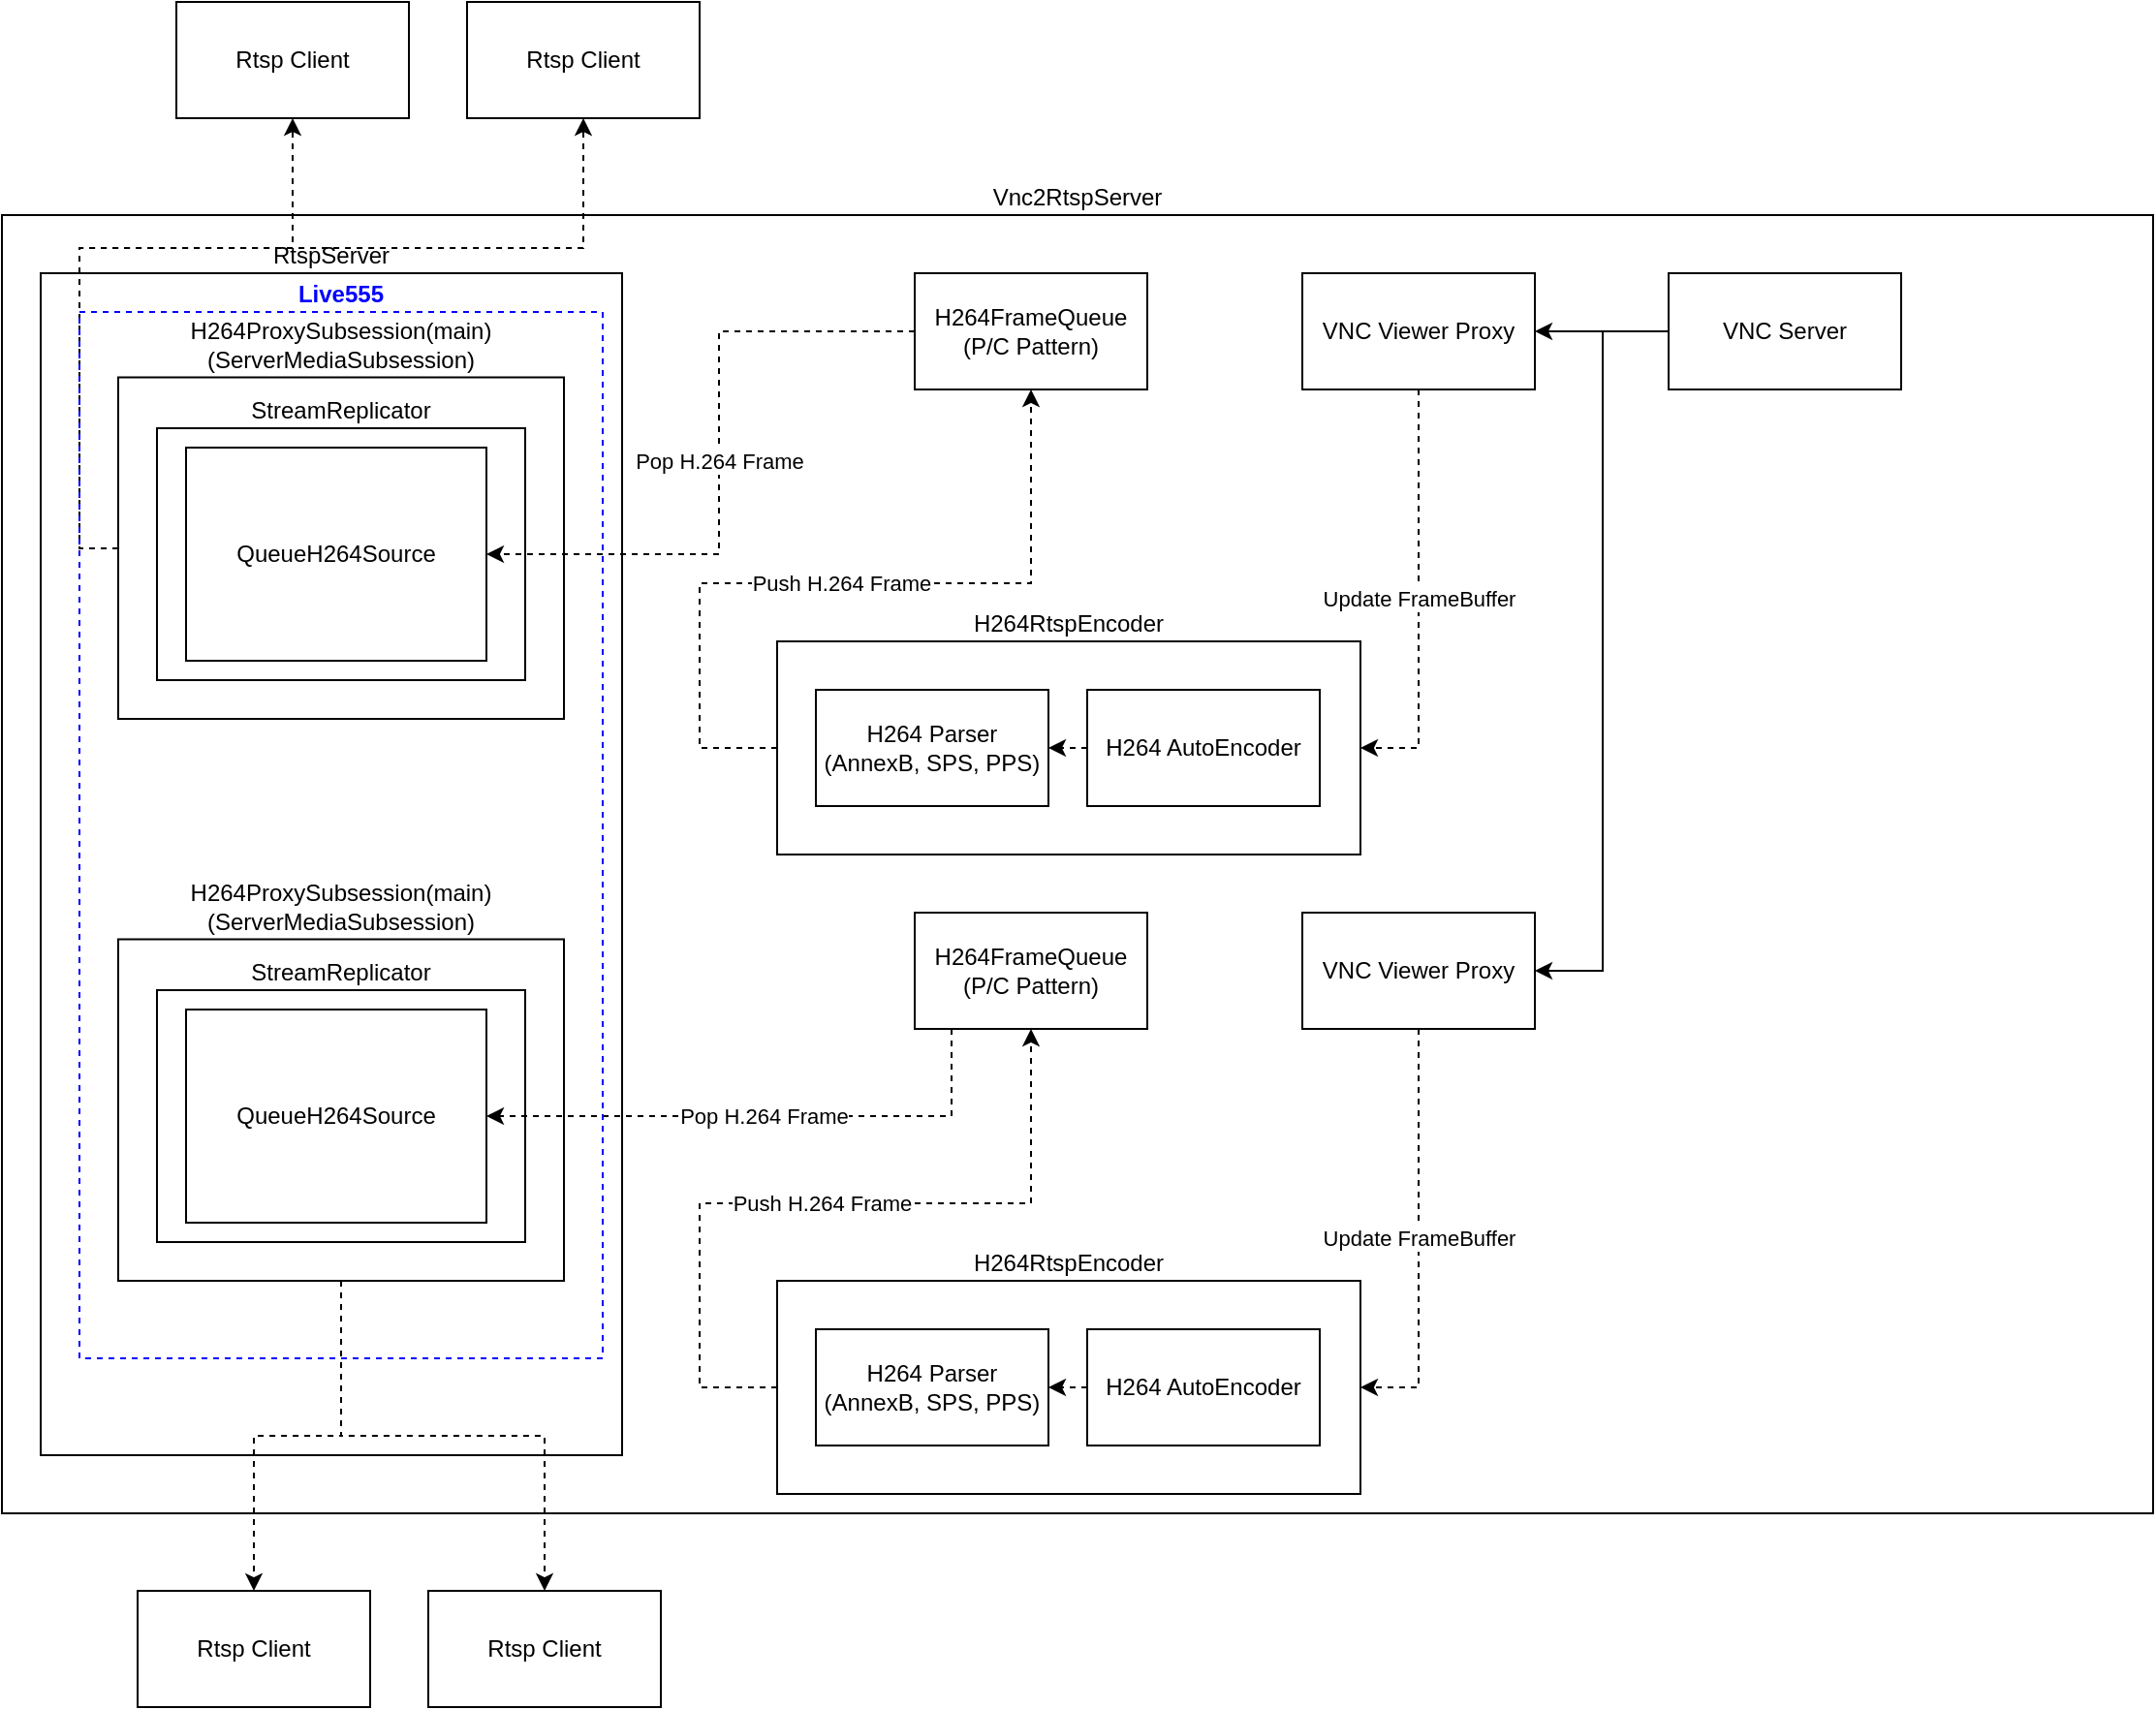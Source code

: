 <mxfile version="28.1.0">
  <diagram name="페이지-1" id="n1wwaXoTv8X_fJlXBjik">
    <mxGraphModel dx="1412" dy="771" grid="1" gridSize="10" guides="1" tooltips="1" connect="1" arrows="1" fold="1" page="1" pageScale="1" pageWidth="827" pageHeight="1169" math="0" shadow="0">
      <root>
        <mxCell id="0" />
        <mxCell id="1" parent="0" />
        <mxCell id="Dtxo02y-Q6GTN7Kiz66H-6" value="Vnc2RtspServer" style="rounded=0;whiteSpace=wrap;html=1;labelPosition=center;verticalLabelPosition=top;align=center;verticalAlign=bottom;" vertex="1" parent="1">
          <mxGeometry y="330" width="1110" height="670" as="geometry" />
        </mxCell>
        <mxCell id="Dtxo02y-Q6GTN7Kiz66H-2" value="RtspServer" style="rounded=0;whiteSpace=wrap;html=1;labelPosition=center;verticalLabelPosition=top;align=center;verticalAlign=bottom;" vertex="1" parent="1">
          <mxGeometry x="20" y="360" width="300" height="610" as="geometry" />
        </mxCell>
        <mxCell id="Dtxo02y-Q6GTN7Kiz66H-3" value="H264FrameQueue&lt;br&gt;(P/C Pattern)" style="rounded=0;whiteSpace=wrap;html=1;" vertex="1" parent="1">
          <mxGeometry x="471" y="360" width="120" height="60" as="geometry" />
        </mxCell>
        <mxCell id="Dtxo02y-Q6GTN7Kiz66H-16" style="edgeStyle=orthogonalEdgeStyle;rounded=0;orthogonalLoop=1;jettySize=auto;html=1;entryX=1;entryY=0.5;entryDx=0;entryDy=0;" edge="1" parent="1" source="Dtxo02y-Q6GTN7Kiz66H-4" target="Dtxo02y-Q6GTN7Kiz66H-5">
          <mxGeometry relative="1" as="geometry" />
        </mxCell>
        <mxCell id="Dtxo02y-Q6GTN7Kiz66H-36" style="edgeStyle=orthogonalEdgeStyle;rounded=0;orthogonalLoop=1;jettySize=auto;html=1;entryX=1;entryY=0.5;entryDx=0;entryDy=0;" edge="1" parent="1" source="Dtxo02y-Q6GTN7Kiz66H-4" target="Dtxo02y-Q6GTN7Kiz66H-30">
          <mxGeometry relative="1" as="geometry">
            <Array as="points">
              <mxPoint x="826" y="390" />
              <mxPoint x="826" y="720" />
            </Array>
          </mxGeometry>
        </mxCell>
        <mxCell id="Dtxo02y-Q6GTN7Kiz66H-4" value="VNC Server" style="rounded=0;whiteSpace=wrap;html=1;" vertex="1" parent="1">
          <mxGeometry x="860" y="360" width="120" height="60" as="geometry" />
        </mxCell>
        <mxCell id="Dtxo02y-Q6GTN7Kiz66H-10" value="Update FrameBuffer" style="edgeStyle=orthogonalEdgeStyle;rounded=0;orthogonalLoop=1;jettySize=auto;html=1;entryX=1;entryY=0.5;entryDx=0;entryDy=0;dashed=1;" edge="1" parent="1" source="Dtxo02y-Q6GTN7Kiz66H-5" target="Dtxo02y-Q6GTN7Kiz66H-7">
          <mxGeometry relative="1" as="geometry" />
        </mxCell>
        <mxCell id="Dtxo02y-Q6GTN7Kiz66H-5" value="VNC Viewer Proxy" style="rounded=0;whiteSpace=wrap;html=1;" vertex="1" parent="1">
          <mxGeometry x="671" y="360" width="120" height="60" as="geometry" />
        </mxCell>
        <mxCell id="Dtxo02y-Q6GTN7Kiz66H-12" value="Push H.264 Frame" style="edgeStyle=orthogonalEdgeStyle;rounded=0;orthogonalLoop=1;jettySize=auto;html=1;entryX=0.5;entryY=1;entryDx=0;entryDy=0;dashed=1;" edge="1" parent="1" source="Dtxo02y-Q6GTN7Kiz66H-7" target="Dtxo02y-Q6GTN7Kiz66H-3">
          <mxGeometry relative="1" as="geometry">
            <Array as="points">
              <mxPoint x="360" y="605" />
              <mxPoint x="360" y="520" />
              <mxPoint x="531" y="520" />
            </Array>
          </mxGeometry>
        </mxCell>
        <mxCell id="Dtxo02y-Q6GTN7Kiz66H-7" value="H264RtspEncoder" style="rounded=0;whiteSpace=wrap;html=1;align=center;labelPosition=center;verticalLabelPosition=top;verticalAlign=bottom;" vertex="1" parent="1">
          <mxGeometry x="400" y="550" width="301" height="110" as="geometry" />
        </mxCell>
        <mxCell id="Dtxo02y-Q6GTN7Kiz66H-8" value="H264 AutoEncoder" style="rounded=0;whiteSpace=wrap;html=1;" vertex="1" parent="1">
          <mxGeometry x="560" y="575" width="120" height="60" as="geometry" />
        </mxCell>
        <mxCell id="Dtxo02y-Q6GTN7Kiz66H-9" value="H264 Parser&lt;br&gt;(AnnexB, SPS, PPS)" style="rounded=0;whiteSpace=wrap;html=1;" vertex="1" parent="1">
          <mxGeometry x="420" y="575" width="120" height="60" as="geometry" />
        </mxCell>
        <mxCell id="Dtxo02y-Q6GTN7Kiz66H-14" value="" style="endArrow=classic;html=1;rounded=0;exitX=0;exitY=0.5;exitDx=0;exitDy=0;entryX=1;entryY=0.5;entryDx=0;entryDy=0;endFill=1;dashed=1;" edge="1" parent="1" source="Dtxo02y-Q6GTN7Kiz66H-8" target="Dtxo02y-Q6GTN7Kiz66H-9">
          <mxGeometry width="50" height="50" relative="1" as="geometry">
            <mxPoint x="280" y="520" as="sourcePoint" />
            <mxPoint x="330" y="470" as="targetPoint" />
          </mxGeometry>
        </mxCell>
        <mxCell id="Dtxo02y-Q6GTN7Kiz66H-15" value="Rtsp Client" style="rounded=0;whiteSpace=wrap;html=1;" vertex="1" parent="1">
          <mxGeometry x="90" y="220" width="120" height="60" as="geometry" />
        </mxCell>
        <mxCell id="Dtxo02y-Q6GTN7Kiz66H-17" value="Rtsp Client" style="rounded=0;whiteSpace=wrap;html=1;" vertex="1" parent="1">
          <mxGeometry x="240" y="220" width="120" height="60" as="geometry" />
        </mxCell>
        <mxCell id="Dtxo02y-Q6GTN7Kiz66H-37" style="edgeStyle=orthogonalEdgeStyle;rounded=0;orthogonalLoop=1;jettySize=auto;html=1;entryX=0.5;entryY=1;entryDx=0;entryDy=0;dashed=1;" edge="1" parent="1" source="Dtxo02y-Q6GTN7Kiz66H-18" target="Dtxo02y-Q6GTN7Kiz66H-15">
          <mxGeometry relative="1" as="geometry">
            <Array as="points">
              <mxPoint x="40" y="502" />
              <mxPoint x="40" y="347" />
              <mxPoint x="150" y="347" />
            </Array>
          </mxGeometry>
        </mxCell>
        <mxCell id="Dtxo02y-Q6GTN7Kiz66H-38" style="edgeStyle=orthogonalEdgeStyle;rounded=0;orthogonalLoop=1;jettySize=auto;html=1;entryX=0.5;entryY=1;entryDx=0;entryDy=0;dashed=1;" edge="1" parent="1" source="Dtxo02y-Q6GTN7Kiz66H-18" target="Dtxo02y-Q6GTN7Kiz66H-17">
          <mxGeometry relative="1" as="geometry">
            <Array as="points">
              <mxPoint x="40" y="502" />
              <mxPoint x="40" y="347" />
              <mxPoint x="300" y="347" />
            </Array>
          </mxGeometry>
        </mxCell>
        <mxCell id="Dtxo02y-Q6GTN7Kiz66H-18" value="H264ProxySubsession(main)&lt;br&gt;(ServerMediaSubsession)" style="rounded=0;whiteSpace=wrap;html=1;labelPosition=center;verticalLabelPosition=top;align=center;verticalAlign=bottom;" vertex="1" parent="1">
          <mxGeometry x="60" y="413.75" width="230" height="176.25" as="geometry" />
        </mxCell>
        <mxCell id="Dtxo02y-Q6GTN7Kiz66H-24" value="StreamReplicator" style="rounded=0;whiteSpace=wrap;html=1;labelPosition=center;verticalLabelPosition=top;align=center;verticalAlign=bottom;" vertex="1" parent="1">
          <mxGeometry x="80" y="440" width="190" height="130" as="geometry" />
        </mxCell>
        <mxCell id="Dtxo02y-Q6GTN7Kiz66H-26" value="H264FrameQueue&lt;br&gt;(P/C Pattern)" style="rounded=0;whiteSpace=wrap;html=1;" vertex="1" parent="1">
          <mxGeometry x="471" y="690" width="120" height="60" as="geometry" />
        </mxCell>
        <mxCell id="Dtxo02y-Q6GTN7Kiz66H-29" value="Update FrameBuffer" style="edgeStyle=orthogonalEdgeStyle;rounded=0;orthogonalLoop=1;jettySize=auto;html=1;entryX=1;entryY=0.5;entryDx=0;entryDy=0;dashed=1;" edge="1" parent="1" source="Dtxo02y-Q6GTN7Kiz66H-30" target="Dtxo02y-Q6GTN7Kiz66H-32">
          <mxGeometry relative="1" as="geometry" />
        </mxCell>
        <mxCell id="Dtxo02y-Q6GTN7Kiz66H-30" value="VNC Viewer Proxy" style="rounded=0;whiteSpace=wrap;html=1;" vertex="1" parent="1">
          <mxGeometry x="671" y="690" width="120" height="60" as="geometry" />
        </mxCell>
        <mxCell id="Dtxo02y-Q6GTN7Kiz66H-31" value="Push H.264 Frame" style="edgeStyle=orthogonalEdgeStyle;rounded=0;orthogonalLoop=1;jettySize=auto;html=1;entryX=0.5;entryY=1;entryDx=0;entryDy=0;dashed=1;" edge="1" parent="1" source="Dtxo02y-Q6GTN7Kiz66H-32" target="Dtxo02y-Q6GTN7Kiz66H-26">
          <mxGeometry relative="1" as="geometry">
            <Array as="points">
              <mxPoint x="360" y="935" />
              <mxPoint x="360" y="840" />
              <mxPoint x="531" y="840" />
            </Array>
          </mxGeometry>
        </mxCell>
        <mxCell id="Dtxo02y-Q6GTN7Kiz66H-32" value="H264RtspEncoder" style="rounded=0;whiteSpace=wrap;html=1;align=center;labelPosition=center;verticalLabelPosition=top;verticalAlign=bottom;" vertex="1" parent="1">
          <mxGeometry x="400" y="880" width="301" height="110" as="geometry" />
        </mxCell>
        <mxCell id="Dtxo02y-Q6GTN7Kiz66H-33" value="H264 AutoEncoder" style="rounded=0;whiteSpace=wrap;html=1;" vertex="1" parent="1">
          <mxGeometry x="560" y="905" width="120" height="60" as="geometry" />
        </mxCell>
        <mxCell id="Dtxo02y-Q6GTN7Kiz66H-34" value="H264 Parser&lt;br&gt;(AnnexB, SPS, PPS)" style="rounded=0;whiteSpace=wrap;html=1;" vertex="1" parent="1">
          <mxGeometry x="420" y="905" width="120" height="60" as="geometry" />
        </mxCell>
        <mxCell id="Dtxo02y-Q6GTN7Kiz66H-35" value="" style="endArrow=classic;html=1;rounded=0;exitX=0;exitY=0.5;exitDx=0;exitDy=0;entryX=1;entryY=0.5;entryDx=0;entryDy=0;endFill=1;dashed=1;" edge="1" parent="1" source="Dtxo02y-Q6GTN7Kiz66H-33" target="Dtxo02y-Q6GTN7Kiz66H-34">
          <mxGeometry width="50" height="50" relative="1" as="geometry">
            <mxPoint x="280" y="850" as="sourcePoint" />
            <mxPoint x="330" y="800" as="targetPoint" />
          </mxGeometry>
        </mxCell>
        <mxCell id="Dtxo02y-Q6GTN7Kiz66H-19" value="QueueH264Source" style="rounded=0;whiteSpace=wrap;html=1;" vertex="1" parent="1">
          <mxGeometry x="95" y="450" width="155" height="110" as="geometry" />
        </mxCell>
        <mxCell id="Dtxo02y-Q6GTN7Kiz66H-20" value="Pop&lt;span style=&quot;background-color: light-dark(#ffffff, var(--ge-dark-color, #121212)); color: light-dark(rgb(0, 0, 0), rgb(255, 255, 255));&quot;&gt;&amp;nbsp;H.264 Frame&lt;/span&gt;" style="edgeStyle=orthogonalEdgeStyle;rounded=0;orthogonalLoop=1;jettySize=auto;html=1;entryX=1;entryY=0.5;entryDx=0;entryDy=0;dashed=1;" edge="1" parent="1" source="Dtxo02y-Q6GTN7Kiz66H-3" target="Dtxo02y-Q6GTN7Kiz66H-19">
          <mxGeometry relative="1" as="geometry">
            <Array as="points">
              <mxPoint x="370" y="390" />
              <mxPoint x="370" y="505" />
            </Array>
          </mxGeometry>
        </mxCell>
        <mxCell id="Dtxo02y-Q6GTN7Kiz66H-44" style="edgeStyle=orthogonalEdgeStyle;rounded=0;orthogonalLoop=1;jettySize=auto;html=1;entryX=0.5;entryY=0;entryDx=0;entryDy=0;dashed=1;" edge="1" parent="1" source="Dtxo02y-Q6GTN7Kiz66H-39" target="Dtxo02y-Q6GTN7Kiz66H-42">
          <mxGeometry relative="1" as="geometry" />
        </mxCell>
        <mxCell id="Dtxo02y-Q6GTN7Kiz66H-45" style="edgeStyle=orthogonalEdgeStyle;rounded=0;orthogonalLoop=1;jettySize=auto;html=1;entryX=0.5;entryY=0;entryDx=0;entryDy=0;dashed=1;" edge="1" parent="1" source="Dtxo02y-Q6GTN7Kiz66H-39" target="Dtxo02y-Q6GTN7Kiz66H-43">
          <mxGeometry relative="1" as="geometry" />
        </mxCell>
        <mxCell id="Dtxo02y-Q6GTN7Kiz66H-39" value="H264ProxySubsession(main)&lt;br&gt;(ServerMediaSubsession)" style="rounded=0;whiteSpace=wrap;html=1;labelPosition=center;verticalLabelPosition=top;align=center;verticalAlign=bottom;" vertex="1" parent="1">
          <mxGeometry x="60" y="703.75" width="230" height="176.25" as="geometry" />
        </mxCell>
        <mxCell id="Dtxo02y-Q6GTN7Kiz66H-40" value="StreamReplicator" style="rounded=0;whiteSpace=wrap;html=1;labelPosition=center;verticalLabelPosition=top;align=center;verticalAlign=bottom;" vertex="1" parent="1">
          <mxGeometry x="80" y="730" width="190" height="130" as="geometry" />
        </mxCell>
        <mxCell id="Dtxo02y-Q6GTN7Kiz66H-41" value="QueueH264Source" style="rounded=0;whiteSpace=wrap;html=1;" vertex="1" parent="1">
          <mxGeometry x="95" y="740" width="155" height="110" as="geometry" />
        </mxCell>
        <mxCell id="Dtxo02y-Q6GTN7Kiz66H-42" value="Rtsp Client" style="rounded=0;whiteSpace=wrap;html=1;" vertex="1" parent="1">
          <mxGeometry x="70" y="1040" width="120" height="60" as="geometry" />
        </mxCell>
        <mxCell id="Dtxo02y-Q6GTN7Kiz66H-43" value="Rtsp Client" style="rounded=0;whiteSpace=wrap;html=1;" vertex="1" parent="1">
          <mxGeometry x="220" y="1040" width="120" height="60" as="geometry" />
        </mxCell>
        <mxCell id="Dtxo02y-Q6GTN7Kiz66H-25" value="Pop&lt;span style=&quot;background-color: light-dark(#ffffff, var(--ge-dark-color, #121212)); color: light-dark(rgb(0, 0, 0), rgb(255, 255, 255));&quot;&gt;&amp;nbsp;H.264 Frame&lt;/span&gt;" style="edgeStyle=orthogonalEdgeStyle;rounded=0;orthogonalLoop=1;jettySize=auto;html=1;entryX=1;entryY=0.5;entryDx=0;entryDy=0;dashed=1;" edge="1" parent="1" source="Dtxo02y-Q6GTN7Kiz66H-26" target="Dtxo02y-Q6GTN7Kiz66H-41">
          <mxGeometry relative="1" as="geometry">
            <mxPoint x="410" y="805" as="targetPoint" />
            <Array as="points">
              <mxPoint x="490" y="795" />
            </Array>
          </mxGeometry>
        </mxCell>
        <mxCell id="Dtxo02y-Q6GTN7Kiz66H-46" value="&lt;b&gt;&lt;font style=&quot;color: rgb(0, 0, 255);&quot;&gt;Live555&lt;/font&gt;&lt;/b&gt;" style="rounded=0;whiteSpace=wrap;html=1;fillColor=none;dashed=1;strokeColor=#0000FF;labelPosition=center;verticalLabelPosition=top;align=center;verticalAlign=bottom;" vertex="1" parent="1">
          <mxGeometry x="40" y="380" width="270" height="540" as="geometry" />
        </mxCell>
      </root>
    </mxGraphModel>
  </diagram>
</mxfile>

